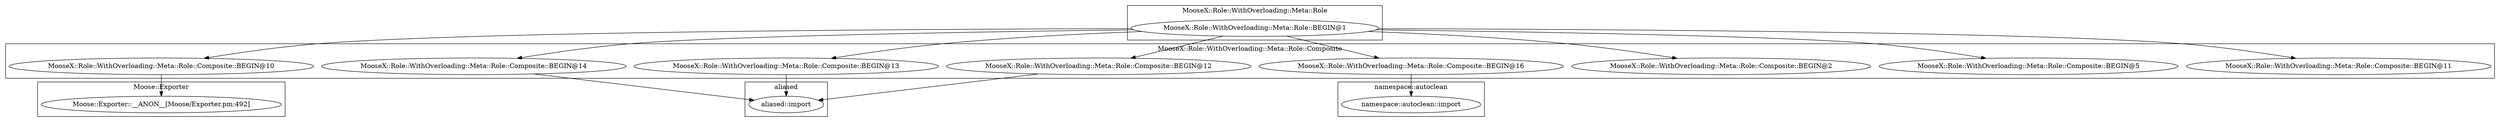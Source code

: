 digraph {
graph [overlap=false]
subgraph cluster_MooseX_Role_WithOverloading_Meta_Role {
	label="MooseX::Role::WithOverloading::Meta::Role";
	"MooseX::Role::WithOverloading::Meta::Role::BEGIN@1";
}
subgraph cluster_MooseX_Role_WithOverloading_Meta_Role_Composite {
	label="MooseX::Role::WithOverloading::Meta::Role::Composite";
	"MooseX::Role::WithOverloading::Meta::Role::Composite::BEGIN@11";
	"MooseX::Role::WithOverloading::Meta::Role::Composite::BEGIN@5";
	"MooseX::Role::WithOverloading::Meta::Role::Composite::BEGIN@2";
	"MooseX::Role::WithOverloading::Meta::Role::Composite::BEGIN@10";
	"MooseX::Role::WithOverloading::Meta::Role::Composite::BEGIN@13";
	"MooseX::Role::WithOverloading::Meta::Role::Composite::BEGIN@16";
	"MooseX::Role::WithOverloading::Meta::Role::Composite::BEGIN@12";
	"MooseX::Role::WithOverloading::Meta::Role::Composite::BEGIN@14";
}
subgraph cluster_aliased {
	label="aliased";
	"aliased::import";
}
subgraph cluster_Moose_Exporter {
	label="Moose::Exporter";
	"Moose::Exporter::__ANON__[Moose/Exporter.pm:492]";
}
subgraph cluster_namespace_autoclean {
	label="namespace::autoclean";
	"namespace::autoclean::import";
}
"MooseX::Role::WithOverloading::Meta::Role::BEGIN@1" -> "MooseX::Role::WithOverloading::Meta::Role::Composite::BEGIN@16";
"MooseX::Role::WithOverloading::Meta::Role::Composite::BEGIN@14" -> "aliased::import";
"MooseX::Role::WithOverloading::Meta::Role::Composite::BEGIN@13" -> "aliased::import";
"MooseX::Role::WithOverloading::Meta::Role::Composite::BEGIN@12" -> "aliased::import";
"MooseX::Role::WithOverloading::Meta::Role::BEGIN@1" -> "MooseX::Role::WithOverloading::Meta::Role::Composite::BEGIN@13";
"MooseX::Role::WithOverloading::Meta::Role::BEGIN@1" -> "MooseX::Role::WithOverloading::Meta::Role::Composite::BEGIN@10";
"MooseX::Role::WithOverloading::Meta::Role::Composite::BEGIN@10" -> "Moose::Exporter::__ANON__[Moose/Exporter.pm:492]";
"MooseX::Role::WithOverloading::Meta::Role::BEGIN@1" -> "MooseX::Role::WithOverloading::Meta::Role::Composite::BEGIN@14";
"MooseX::Role::WithOverloading::Meta::Role::BEGIN@1" -> "MooseX::Role::WithOverloading::Meta::Role::Composite::BEGIN@2";
"MooseX::Role::WithOverloading::Meta::Role::Composite::BEGIN@16" -> "namespace::autoclean::import";
"MooseX::Role::WithOverloading::Meta::Role::BEGIN@1" -> "MooseX::Role::WithOverloading::Meta::Role::Composite::BEGIN@5";
"MooseX::Role::WithOverloading::Meta::Role::BEGIN@1" -> "MooseX::Role::WithOverloading::Meta::Role::Composite::BEGIN@11";
"MooseX::Role::WithOverloading::Meta::Role::BEGIN@1" -> "MooseX::Role::WithOverloading::Meta::Role::Composite::BEGIN@12";
}

